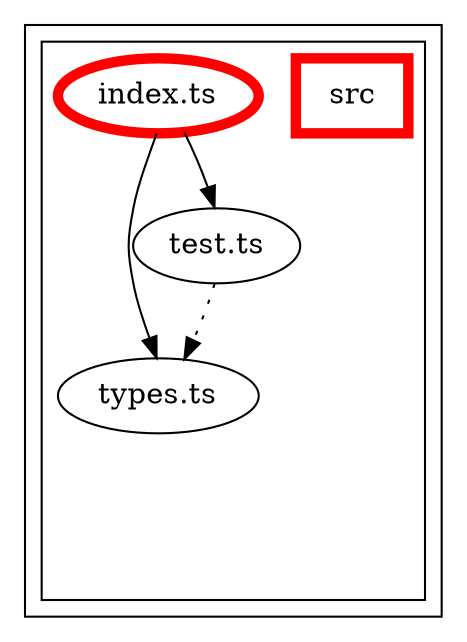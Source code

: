 digraph "dependency-graph-@siteimprove/alfa-test" {
  compound = true;
  "src/types.ts";
  "src/test.ts";
  subgraph "cluster_src" {
    color = "#000000";
    label = "";
    "exit_src" [
      style = "invis";
    ];
    subgraph "cluster_src" {
      color = "#000000";
      label = "";
      "name_src" [
        penwidth = 5;
        shape = "rectangle";
        color = "#ff0000";
        label = "src";
      ];
      "exit_src" [
        style = "invis";
      ];
      "src/test.ts" [
        label = "test.ts";
      ];
      "src/index.ts" [
        label = "index.ts";
        color = "#ff0000";
        penwidth = 5;
      ];
      "src/types.ts" [
        label = "types.ts";
      ];
      "src/test.ts" -> "exit_src" [
        style = "invis";
      ];
      "src/index.ts" -> "exit_src" [
        style = "invis";
      ];
      "src/types.ts" -> "exit_src" [
        style = "invis";
      ];
    }
    "exit_src" -> "exit_src" [
      style = "invis";
    ];
    "exit_src" -> "exit_src" [
      style = "invis";
    ];
    "exit_src" -> "exit_src" [
      style = "invis";
    ];
  }
  "src/test.ts" -> "src/types.ts" [
    style = "invis";
  ];
  "src/test.ts" -> "src/types.ts" [
    style = "dotted";
    color = "black";
  ];
  "src/index.ts" -> "src/test.ts" [
    style = "invis";
  ];
  "src/index.ts" -> "src/test.ts" [
    style = "solid";
    color = "black";
  ];
  "src/index.ts" -> "src/types.ts" [
    style = "invis";
  ];
  "src/index.ts" -> "src/types.ts" [
    style = "solid";
    color = "black";
  ];
}